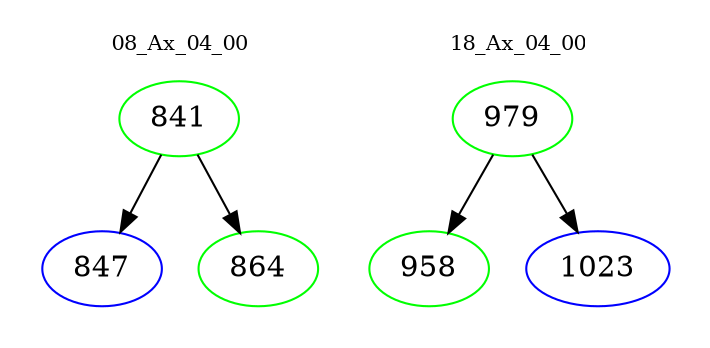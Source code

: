 digraph{
subgraph cluster_0 {
color = white
label = "08_Ax_04_00";
fontsize=10;
T0_841 [label="841", color="green"]
T0_841 -> T0_847 [color="black"]
T0_847 [label="847", color="blue"]
T0_841 -> T0_864 [color="black"]
T0_864 [label="864", color="green"]
}
subgraph cluster_1 {
color = white
label = "18_Ax_04_00";
fontsize=10;
T1_979 [label="979", color="green"]
T1_979 -> T1_958 [color="black"]
T1_958 [label="958", color="green"]
T1_979 -> T1_1023 [color="black"]
T1_1023 [label="1023", color="blue"]
}
}
